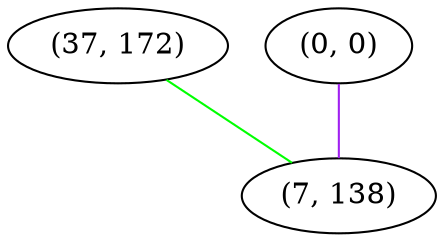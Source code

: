 graph "" {
"(37, 172)";
"(0, 0)";
"(7, 138)";
"(37, 172)" -- "(7, 138)"  [color=green, key=0, weight=2];
"(0, 0)" -- "(7, 138)"  [color=purple, key=0, weight=4];
}
